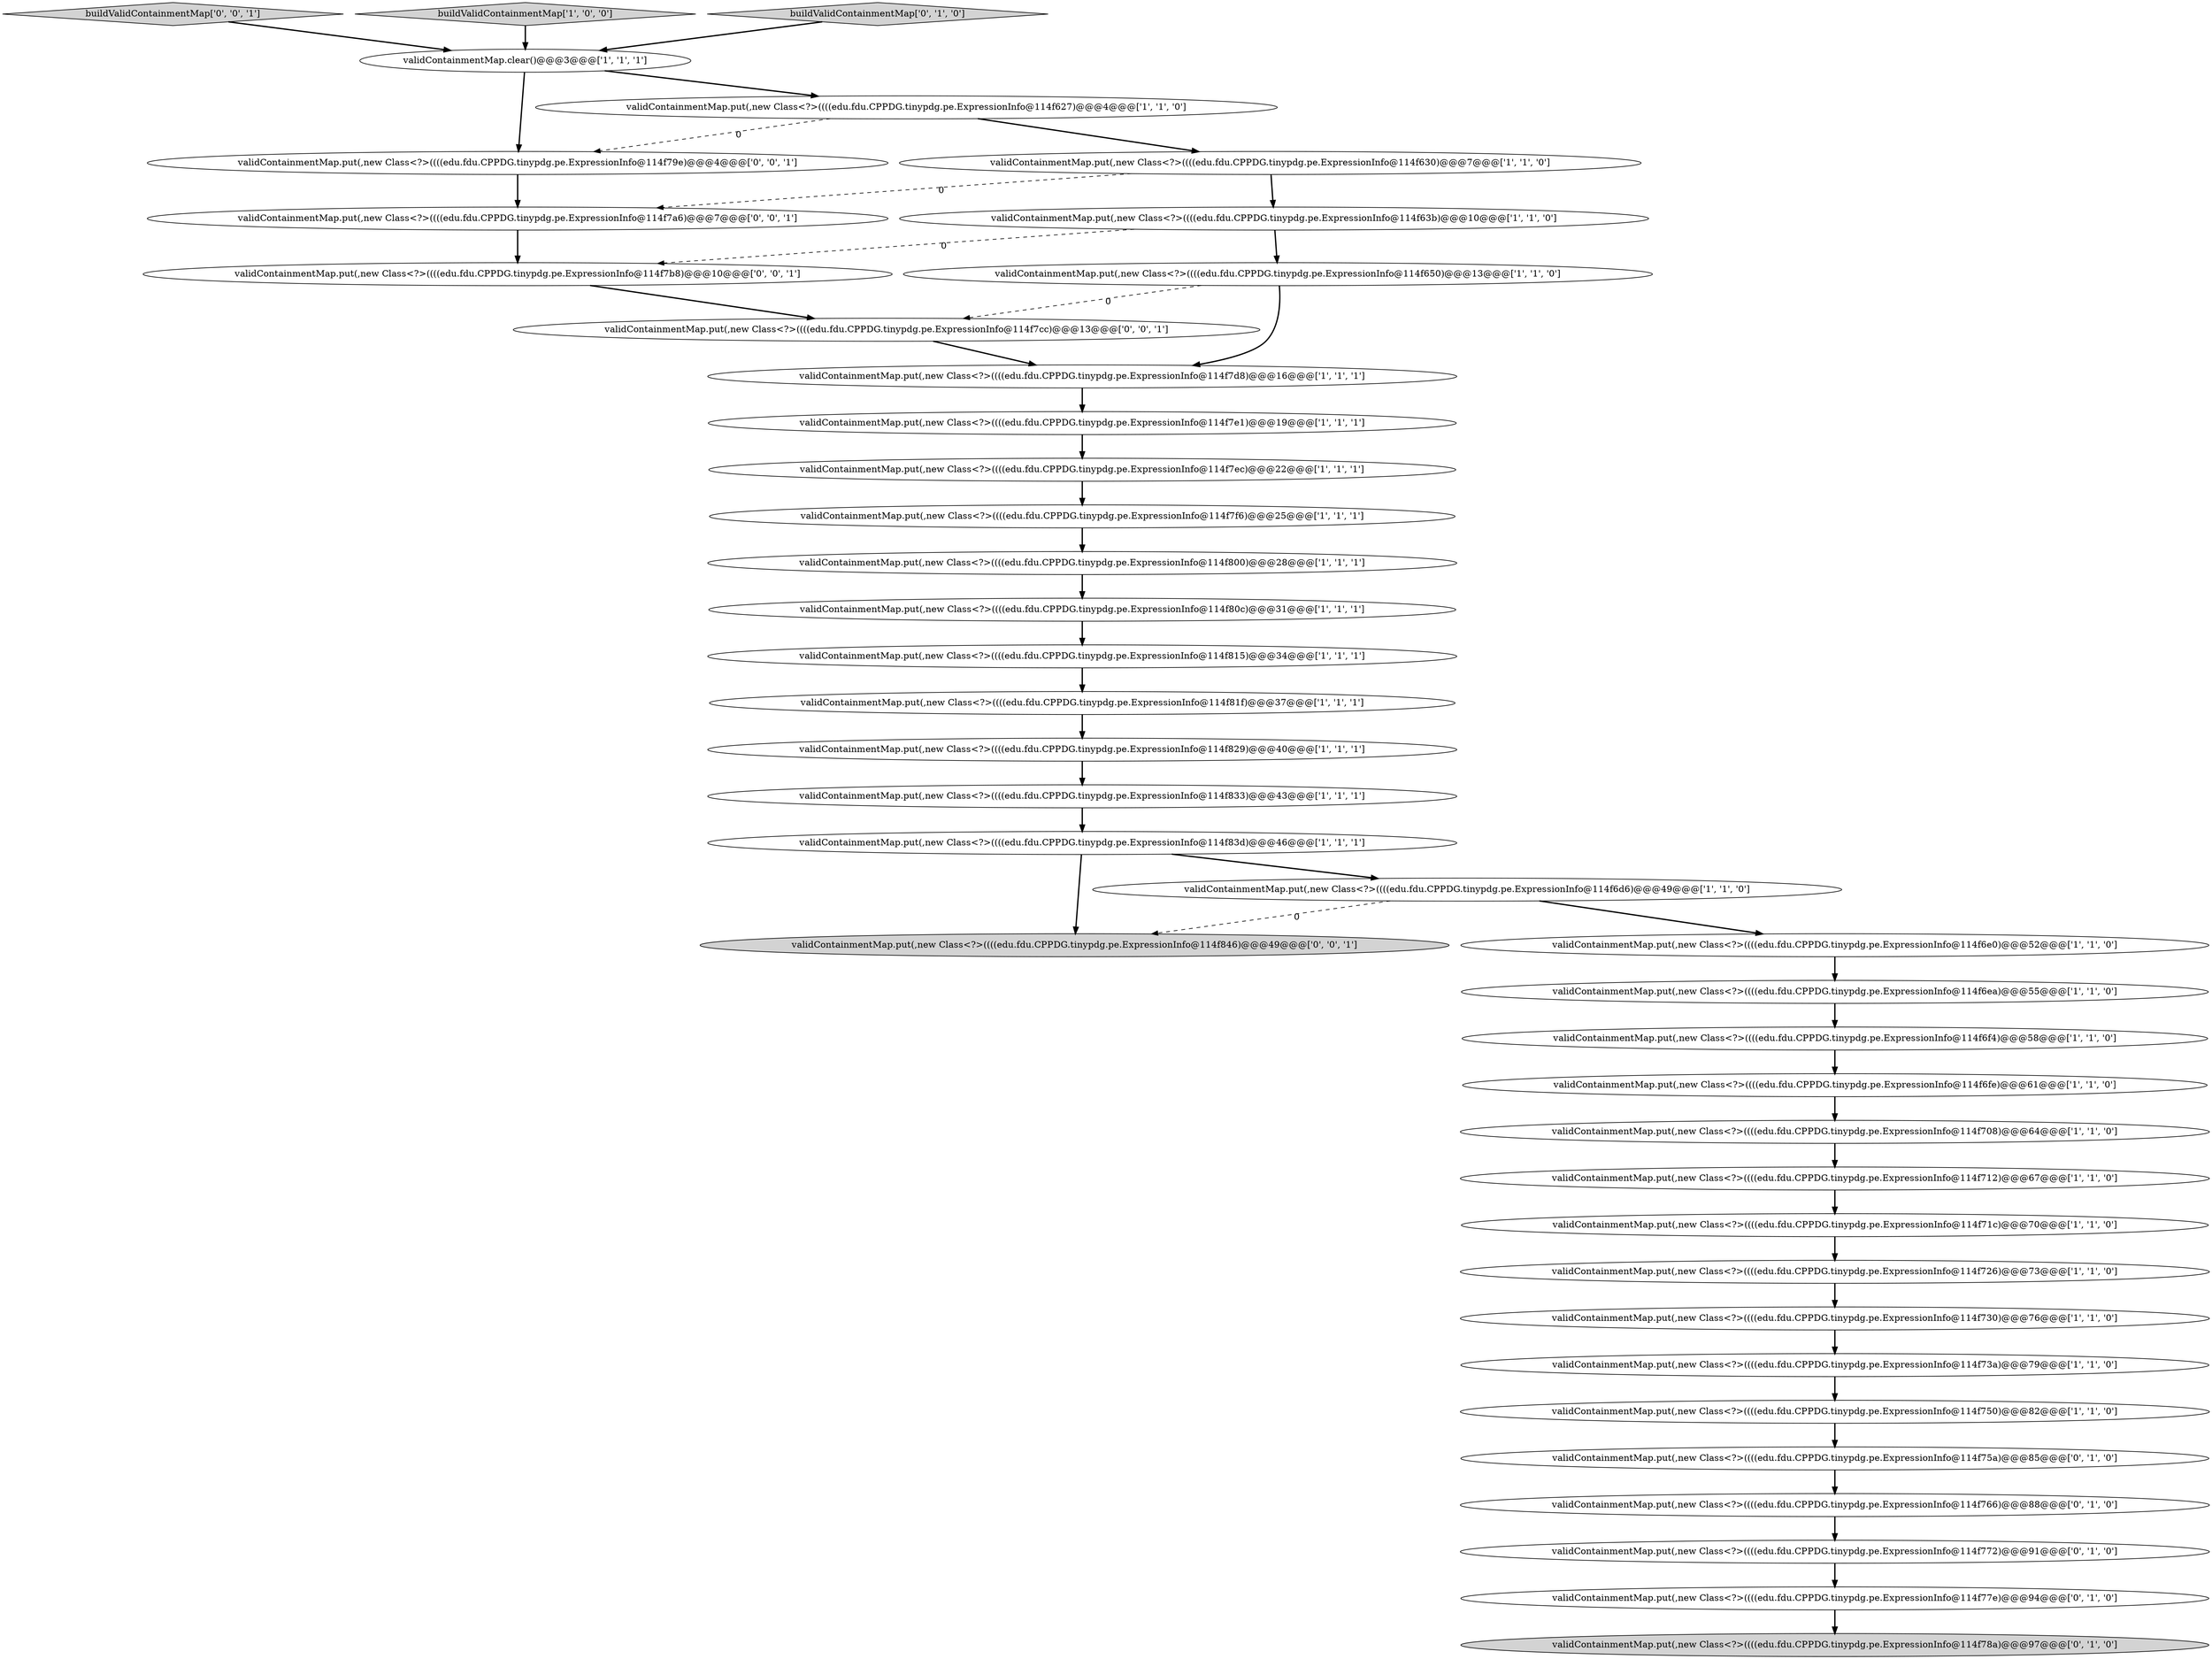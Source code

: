 digraph {
32 [style = filled, label = "validContainmentMap.put(,new Class<?>((((edu.fdu.CPPDG.tinypdg.pe.ExpressionInfo@114f766)@@@88@@@['0', '1', '0']", fillcolor = white, shape = ellipse image = "AAA1AAABBB2BBB"];
21 [style = filled, label = "validContainmentMap.put(,new Class<?>((((edu.fdu.CPPDG.tinypdg.pe.ExpressionInfo@114f7ec)@@@22@@@['1', '1', '1']", fillcolor = white, shape = ellipse image = "AAA0AAABBB1BBB"];
40 [style = filled, label = "validContainmentMap.put(,new Class<?>((((edu.fdu.CPPDG.tinypdg.pe.ExpressionInfo@114f7b8)@@@10@@@['0', '0', '1']", fillcolor = white, shape = ellipse image = "AAA0AAABBB3BBB"];
27 [style = filled, label = "validContainmentMap.put(,new Class<?>((((edu.fdu.CPPDG.tinypdg.pe.ExpressionInfo@114f6ea)@@@55@@@['1', '1', '0']", fillcolor = white, shape = ellipse image = "AAA0AAABBB1BBB"];
3 [style = filled, label = "validContainmentMap.put(,new Class<?>((((edu.fdu.CPPDG.tinypdg.pe.ExpressionInfo@114f71c)@@@70@@@['1', '1', '0']", fillcolor = white, shape = ellipse image = "AAA0AAABBB1BBB"];
9 [style = filled, label = "validContainmentMap.put(,new Class<?>((((edu.fdu.CPPDG.tinypdg.pe.ExpressionInfo@114f81f)@@@37@@@['1', '1', '1']", fillcolor = white, shape = ellipse image = "AAA0AAABBB1BBB"];
31 [style = filled, label = "validContainmentMap.put(,new Class<?>((((edu.fdu.CPPDG.tinypdg.pe.ExpressionInfo@114f75a)@@@85@@@['0', '1', '0']", fillcolor = white, shape = ellipse image = "AAA1AAABBB2BBB"];
38 [style = filled, label = "buildValidContainmentMap['0', '0', '1']", fillcolor = lightgray, shape = diamond image = "AAA0AAABBB3BBB"];
20 [style = filled, label = "validContainmentMap.put(,new Class<?>((((edu.fdu.CPPDG.tinypdg.pe.ExpressionInfo@114f6fe)@@@61@@@['1', '1', '0']", fillcolor = white, shape = ellipse image = "AAA0AAABBB1BBB"];
1 [style = filled, label = "validContainmentMap.put(,new Class<?>((((edu.fdu.CPPDG.tinypdg.pe.ExpressionInfo@114f630)@@@7@@@['1', '1', '0']", fillcolor = white, shape = ellipse image = "AAA0AAABBB1BBB"];
30 [style = filled, label = "validContainmentMap.put(,new Class<?>((((edu.fdu.CPPDG.tinypdg.pe.ExpressionInfo@114f772)@@@91@@@['0', '1', '0']", fillcolor = white, shape = ellipse image = "AAA1AAABBB2BBB"];
13 [style = filled, label = "validContainmentMap.put(,new Class<?>((((edu.fdu.CPPDG.tinypdg.pe.ExpressionInfo@114f7e1)@@@19@@@['1', '1', '1']", fillcolor = white, shape = ellipse image = "AAA0AAABBB1BBB"];
22 [style = filled, label = "validContainmentMap.put(,new Class<?>((((edu.fdu.CPPDG.tinypdg.pe.ExpressionInfo@114f6e0)@@@52@@@['1', '1', '0']", fillcolor = white, shape = ellipse image = "AAA0AAABBB1BBB"];
36 [style = filled, label = "validContainmentMap.put(,new Class<?>((((edu.fdu.CPPDG.tinypdg.pe.ExpressionInfo@114f7a6)@@@7@@@['0', '0', '1']", fillcolor = white, shape = ellipse image = "AAA0AAABBB3BBB"];
5 [style = filled, label = "validContainmentMap.put(,new Class<?>((((edu.fdu.CPPDG.tinypdg.pe.ExpressionInfo@114f712)@@@67@@@['1', '1', '0']", fillcolor = white, shape = ellipse image = "AAA0AAABBB1BBB"];
14 [style = filled, label = "validContainmentMap.put(,new Class<?>((((edu.fdu.CPPDG.tinypdg.pe.ExpressionInfo@114f80c)@@@31@@@['1', '1', '1']", fillcolor = white, shape = ellipse image = "AAA0AAABBB1BBB"];
12 [style = filled, label = "validContainmentMap.put(,new Class<?>((((edu.fdu.CPPDG.tinypdg.pe.ExpressionInfo@114f63b)@@@10@@@['1', '1', '0']", fillcolor = white, shape = ellipse image = "AAA0AAABBB1BBB"];
7 [style = filled, label = "validContainmentMap.put(,new Class<?>((((edu.fdu.CPPDG.tinypdg.pe.ExpressionInfo@114f7d8)@@@16@@@['1', '1', '1']", fillcolor = white, shape = ellipse image = "AAA0AAABBB1BBB"];
35 [style = filled, label = "validContainmentMap.put(,new Class<?>((((edu.fdu.CPPDG.tinypdg.pe.ExpressionInfo@114f79e)@@@4@@@['0', '0', '1']", fillcolor = white, shape = ellipse image = "AAA0AAABBB3BBB"];
29 [style = filled, label = "validContainmentMap.put(,new Class<?>((((edu.fdu.CPPDG.tinypdg.pe.ExpressionInfo@114f78a)@@@97@@@['0', '1', '0']", fillcolor = lightgray, shape = ellipse image = "AAA1AAABBB2BBB"];
26 [style = filled, label = "validContainmentMap.clear()@@@3@@@['1', '1', '1']", fillcolor = white, shape = ellipse image = "AAA0AAABBB1BBB"];
19 [style = filled, label = "validContainmentMap.put(,new Class<?>((((edu.fdu.CPPDG.tinypdg.pe.ExpressionInfo@114f627)@@@4@@@['1', '1', '0']", fillcolor = white, shape = ellipse image = "AAA0AAABBB1BBB"];
11 [style = filled, label = "validContainmentMap.put(,new Class<?>((((edu.fdu.CPPDG.tinypdg.pe.ExpressionInfo@114f708)@@@64@@@['1', '1', '0']", fillcolor = white, shape = ellipse image = "AAA0AAABBB1BBB"];
34 [style = filled, label = "validContainmentMap.put(,new Class<?>((((edu.fdu.CPPDG.tinypdg.pe.ExpressionInfo@114f77e)@@@94@@@['0', '1', '0']", fillcolor = white, shape = ellipse image = "AAA1AAABBB2BBB"];
28 [style = filled, label = "validContainmentMap.put(,new Class<?>((((edu.fdu.CPPDG.tinypdg.pe.ExpressionInfo@114f829)@@@40@@@['1', '1', '1']", fillcolor = white, shape = ellipse image = "AAA0AAABBB1BBB"];
17 [style = filled, label = "validContainmentMap.put(,new Class<?>((((edu.fdu.CPPDG.tinypdg.pe.ExpressionInfo@114f730)@@@76@@@['1', '1', '0']", fillcolor = white, shape = ellipse image = "AAA0AAABBB1BBB"];
37 [style = filled, label = "validContainmentMap.put(,new Class<?>((((edu.fdu.CPPDG.tinypdg.pe.ExpressionInfo@114f7cc)@@@13@@@['0', '0', '1']", fillcolor = white, shape = ellipse image = "AAA0AAABBB3BBB"];
4 [style = filled, label = "validContainmentMap.put(,new Class<?>((((edu.fdu.CPPDG.tinypdg.pe.ExpressionInfo@114f6f4)@@@58@@@['1', '1', '0']", fillcolor = white, shape = ellipse image = "AAA0AAABBB1BBB"];
2 [style = filled, label = "validContainmentMap.put(,new Class<?>((((edu.fdu.CPPDG.tinypdg.pe.ExpressionInfo@114f83d)@@@46@@@['1', '1', '1']", fillcolor = white, shape = ellipse image = "AAA0AAABBB1BBB"];
8 [style = filled, label = "validContainmentMap.put(,new Class<?>((((edu.fdu.CPPDG.tinypdg.pe.ExpressionInfo@114f7f6)@@@25@@@['1', '1', '1']", fillcolor = white, shape = ellipse image = "AAA0AAABBB1BBB"];
39 [style = filled, label = "validContainmentMap.put(,new Class<?>((((edu.fdu.CPPDG.tinypdg.pe.ExpressionInfo@114f846)@@@49@@@['0', '0', '1']", fillcolor = lightgray, shape = ellipse image = "AAA0AAABBB3BBB"];
18 [style = filled, label = "validContainmentMap.put(,new Class<?>((((edu.fdu.CPPDG.tinypdg.pe.ExpressionInfo@114f73a)@@@79@@@['1', '1', '0']", fillcolor = white, shape = ellipse image = "AAA0AAABBB1BBB"];
6 [style = filled, label = "validContainmentMap.put(,new Class<?>((((edu.fdu.CPPDG.tinypdg.pe.ExpressionInfo@114f833)@@@43@@@['1', '1', '1']", fillcolor = white, shape = ellipse image = "AAA0AAABBB1BBB"];
0 [style = filled, label = "validContainmentMap.put(,new Class<?>((((edu.fdu.CPPDG.tinypdg.pe.ExpressionInfo@114f6d6)@@@49@@@['1', '1', '0']", fillcolor = white, shape = ellipse image = "AAA0AAABBB1BBB"];
16 [style = filled, label = "validContainmentMap.put(,new Class<?>((((edu.fdu.CPPDG.tinypdg.pe.ExpressionInfo@114f815)@@@34@@@['1', '1', '1']", fillcolor = white, shape = ellipse image = "AAA0AAABBB1BBB"];
23 [style = filled, label = "validContainmentMap.put(,new Class<?>((((edu.fdu.CPPDG.tinypdg.pe.ExpressionInfo@114f650)@@@13@@@['1', '1', '0']", fillcolor = white, shape = ellipse image = "AAA0AAABBB1BBB"];
25 [style = filled, label = "buildValidContainmentMap['1', '0', '0']", fillcolor = lightgray, shape = diamond image = "AAA0AAABBB1BBB"];
33 [style = filled, label = "buildValidContainmentMap['0', '1', '0']", fillcolor = lightgray, shape = diamond image = "AAA0AAABBB2BBB"];
15 [style = filled, label = "validContainmentMap.put(,new Class<?>((((edu.fdu.CPPDG.tinypdg.pe.ExpressionInfo@114f726)@@@73@@@['1', '1', '0']", fillcolor = white, shape = ellipse image = "AAA0AAABBB1BBB"];
10 [style = filled, label = "validContainmentMap.put(,new Class<?>((((edu.fdu.CPPDG.tinypdg.pe.ExpressionInfo@114f750)@@@82@@@['1', '1', '0']", fillcolor = white, shape = ellipse image = "AAA0AAABBB1BBB"];
24 [style = filled, label = "validContainmentMap.put(,new Class<?>((((edu.fdu.CPPDG.tinypdg.pe.ExpressionInfo@114f800)@@@28@@@['1', '1', '1']", fillcolor = white, shape = ellipse image = "AAA0AAABBB1BBB"];
38->26 [style = bold, label=""];
1->36 [style = dashed, label="0"];
37->7 [style = bold, label=""];
30->34 [style = bold, label=""];
19->35 [style = dashed, label="0"];
14->16 [style = bold, label=""];
19->1 [style = bold, label=""];
2->39 [style = bold, label=""];
13->21 [style = bold, label=""];
27->4 [style = bold, label=""];
0->22 [style = bold, label=""];
17->18 [style = bold, label=""];
1->12 [style = bold, label=""];
12->40 [style = dashed, label="0"];
25->26 [style = bold, label=""];
22->27 [style = bold, label=""];
26->35 [style = bold, label=""];
10->31 [style = bold, label=""];
21->8 [style = bold, label=""];
12->23 [style = bold, label=""];
4->20 [style = bold, label=""];
31->32 [style = bold, label=""];
6->2 [style = bold, label=""];
7->13 [style = bold, label=""];
26->19 [style = bold, label=""];
28->6 [style = bold, label=""];
0->39 [style = dashed, label="0"];
18->10 [style = bold, label=""];
35->36 [style = bold, label=""];
40->37 [style = bold, label=""];
23->7 [style = bold, label=""];
3->15 [style = bold, label=""];
2->0 [style = bold, label=""];
32->30 [style = bold, label=""];
9->28 [style = bold, label=""];
5->3 [style = bold, label=""];
34->29 [style = bold, label=""];
8->24 [style = bold, label=""];
23->37 [style = dashed, label="0"];
24->14 [style = bold, label=""];
20->11 [style = bold, label=""];
36->40 [style = bold, label=""];
11->5 [style = bold, label=""];
33->26 [style = bold, label=""];
16->9 [style = bold, label=""];
15->17 [style = bold, label=""];
}
